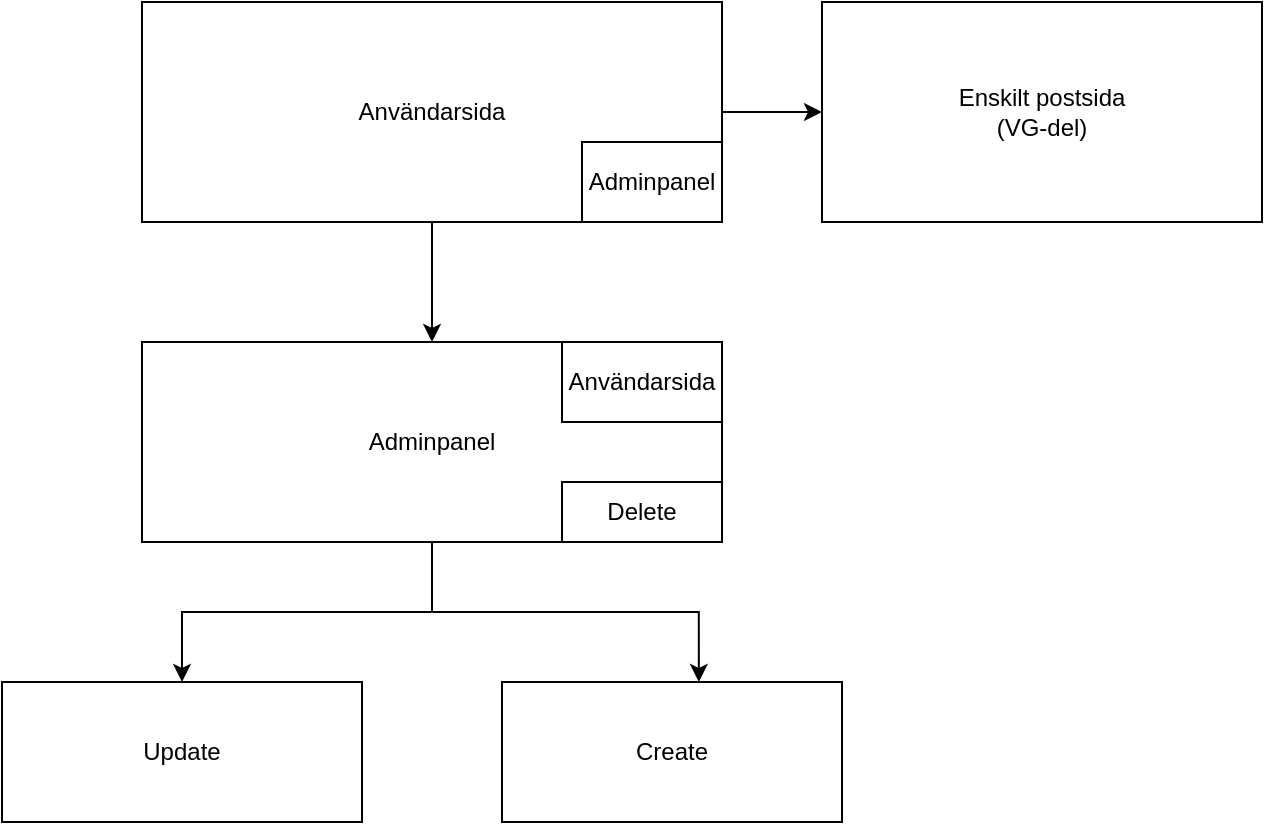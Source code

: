 <mxfile version="15.4.3" type="device"><diagram id="d_lruJeXx5778H957ypy" name="Page-1"><mxGraphModel dx="1422" dy="804" grid="1" gridSize="10" guides="1" tooltips="1" connect="1" arrows="1" fold="1" page="1" pageScale="1" pageWidth="850" pageHeight="1100" math="0" shadow="0"><root><mxCell id="0"/><mxCell id="1" parent="0"/><mxCell id="02uHbfqhrCV3UuVAGC_h-10" style="edgeStyle=orthogonalEdgeStyle;rounded=0;orthogonalLoop=1;jettySize=auto;html=1;entryX=0.5;entryY=0;entryDx=0;entryDy=0;" edge="1" parent="1" source="02uHbfqhrCV3UuVAGC_h-1" target="02uHbfqhrCV3UuVAGC_h-4"><mxGeometry relative="1" as="geometry"/></mxCell><mxCell id="02uHbfqhrCV3UuVAGC_h-13" style="edgeStyle=orthogonalEdgeStyle;rounded=0;orthogonalLoop=1;jettySize=auto;html=1;entryX=0;entryY=0.5;entryDx=0;entryDy=0;" edge="1" parent="1" source="02uHbfqhrCV3UuVAGC_h-1" target="02uHbfqhrCV3UuVAGC_h-12"><mxGeometry relative="1" as="geometry"/></mxCell><mxCell id="02uHbfqhrCV3UuVAGC_h-1" value="Användarsida" style="rounded=0;whiteSpace=wrap;html=1;" vertex="1" parent="1"><mxGeometry x="280" y="40" width="290" height="110" as="geometry"/></mxCell><mxCell id="02uHbfqhrCV3UuVAGC_h-2" value="Adminpanel" style="rounded=0;whiteSpace=wrap;html=1;" vertex="1" parent="1"><mxGeometry x="500" y="110" width="70" height="40" as="geometry"/></mxCell><mxCell id="02uHbfqhrCV3UuVAGC_h-8" style="edgeStyle=orthogonalEdgeStyle;rounded=0;orthogonalLoop=1;jettySize=auto;html=1;entryX=0.5;entryY=0;entryDx=0;entryDy=0;" edge="1" parent="1" source="02uHbfqhrCV3UuVAGC_h-4" target="02uHbfqhrCV3UuVAGC_h-7"><mxGeometry relative="1" as="geometry"/></mxCell><mxCell id="02uHbfqhrCV3UuVAGC_h-9" style="edgeStyle=orthogonalEdgeStyle;rounded=0;orthogonalLoop=1;jettySize=auto;html=1;entryX=0.579;entryY=0;entryDx=0;entryDy=0;entryPerimeter=0;" edge="1" parent="1" source="02uHbfqhrCV3UuVAGC_h-4" target="02uHbfqhrCV3UuVAGC_h-6"><mxGeometry relative="1" as="geometry"/></mxCell><mxCell id="02uHbfqhrCV3UuVAGC_h-4" value="Adminpanel" style="rounded=0;whiteSpace=wrap;html=1;" vertex="1" parent="1"><mxGeometry x="280" y="210" width="290" height="100" as="geometry"/></mxCell><mxCell id="02uHbfqhrCV3UuVAGC_h-5" value="Delete" style="rounded=0;whiteSpace=wrap;html=1;" vertex="1" parent="1"><mxGeometry x="490" y="280" width="80" height="30" as="geometry"/></mxCell><mxCell id="02uHbfqhrCV3UuVAGC_h-6" value="Create" style="rounded=0;whiteSpace=wrap;html=1;" vertex="1" parent="1"><mxGeometry x="460" y="380" width="170" height="70" as="geometry"/></mxCell><mxCell id="02uHbfqhrCV3UuVAGC_h-7" value="Update" style="rounded=0;whiteSpace=wrap;html=1;" vertex="1" parent="1"><mxGeometry x="210" y="380" width="180" height="70" as="geometry"/></mxCell><mxCell id="02uHbfqhrCV3UuVAGC_h-11" value="Användarsida" style="rounded=0;whiteSpace=wrap;html=1;" vertex="1" parent="1"><mxGeometry x="490" y="210" width="80" height="40" as="geometry"/></mxCell><mxCell id="02uHbfqhrCV3UuVAGC_h-12" value="Enskilt postsida&lt;br&gt;(VG-del)" style="rounded=0;whiteSpace=wrap;html=1;" vertex="1" parent="1"><mxGeometry x="620" y="40" width="220" height="110" as="geometry"/></mxCell></root></mxGraphModel></diagram></mxfile>
